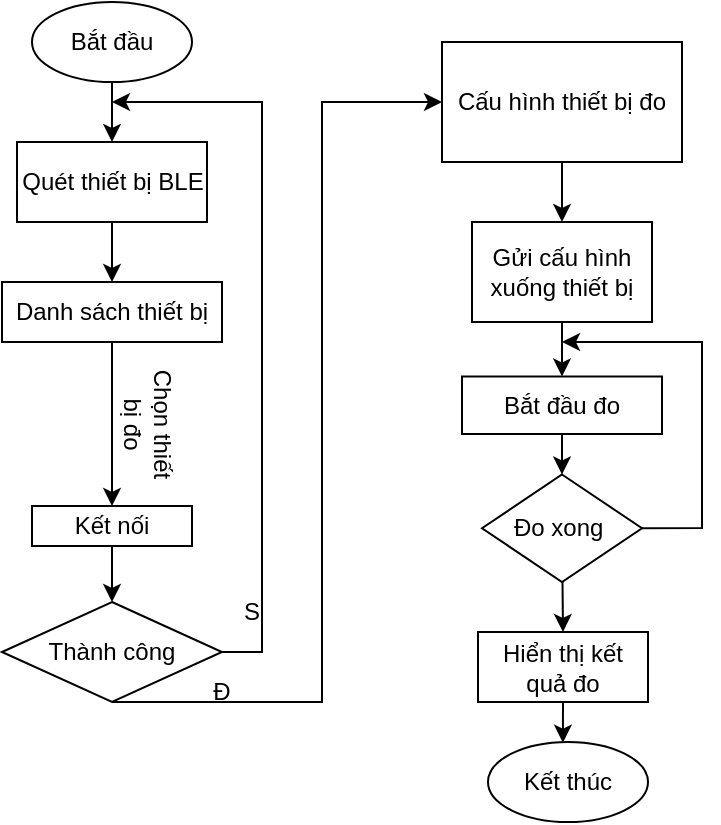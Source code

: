 <mxfile version="24.5.2" type="github">
  <diagram name="Trang-1" id="kK0aBLzPLBjerWkySaad">
    <mxGraphModel dx="978" dy="526" grid="1" gridSize="10" guides="1" tooltips="1" connect="1" arrows="1" fold="1" page="1" pageScale="1" pageWidth="850" pageHeight="1100" math="0" shadow="0">
      <root>
        <mxCell id="0" />
        <mxCell id="1" parent="0" />
        <mxCell id="JSii3hfnWb95b3xY8V0G-1" value="Quét thiết bị BLE" style="rounded=0;whiteSpace=wrap;html=1;" vertex="1" parent="1">
          <mxGeometry x="137.5" y="160" width="95" height="40" as="geometry" />
        </mxCell>
        <mxCell id="JSii3hfnWb95b3xY8V0G-2" value="Bắt đầu" style="ellipse;whiteSpace=wrap;html=1;" vertex="1" parent="1">
          <mxGeometry x="145" y="90" width="80" height="40" as="geometry" />
        </mxCell>
        <mxCell id="JSii3hfnWb95b3xY8V0G-3" value="Danh sách thiết bị" style="rounded=0;whiteSpace=wrap;html=1;" vertex="1" parent="1">
          <mxGeometry x="130" y="230" width="110" height="30" as="geometry" />
        </mxCell>
        <mxCell id="JSii3hfnWb95b3xY8V0G-4" value="Kết nối" style="rounded=0;whiteSpace=wrap;html=1;" vertex="1" parent="1">
          <mxGeometry x="145" y="342" width="80" height="20" as="geometry" />
        </mxCell>
        <mxCell id="JSii3hfnWb95b3xY8V0G-5" value="" style="endArrow=classic;html=1;rounded=0;exitX=0.5;exitY=1;exitDx=0;exitDy=0;" edge="1" parent="1" source="JSii3hfnWb95b3xY8V0G-2" target="JSii3hfnWb95b3xY8V0G-1">
          <mxGeometry width="50" height="50" relative="1" as="geometry">
            <mxPoint x="105" y="300" as="sourcePoint" />
            <mxPoint x="155" y="250" as="targetPoint" />
          </mxGeometry>
        </mxCell>
        <mxCell id="JSii3hfnWb95b3xY8V0G-6" value="" style="endArrow=classic;html=1;rounded=0;exitX=0.5;exitY=1;exitDx=0;exitDy=0;entryX=0.5;entryY=0;entryDx=0;entryDy=0;" edge="1" parent="1" source="JSii3hfnWb95b3xY8V0G-1" target="JSii3hfnWb95b3xY8V0G-3">
          <mxGeometry width="50" height="50" relative="1" as="geometry">
            <mxPoint x="105" y="300" as="sourcePoint" />
            <mxPoint x="155" y="250" as="targetPoint" />
          </mxGeometry>
        </mxCell>
        <mxCell id="JSii3hfnWb95b3xY8V0G-7" value="" style="endArrow=classic;html=1;rounded=0;exitX=0.5;exitY=1;exitDx=0;exitDy=0;entryX=0.5;entryY=0;entryDx=0;entryDy=0;" edge="1" parent="1" source="JSii3hfnWb95b3xY8V0G-3" target="JSii3hfnWb95b3xY8V0G-4">
          <mxGeometry width="50" height="50" relative="1" as="geometry">
            <mxPoint x="105" y="300" as="sourcePoint" />
            <mxPoint x="155" y="250" as="targetPoint" />
          </mxGeometry>
        </mxCell>
        <mxCell id="JSii3hfnWb95b3xY8V0G-8" value="Chọn thiết bị đo" style="text;html=1;align=center;verticalAlign=middle;whiteSpace=wrap;rounded=0;rotation=90;" vertex="1" parent="1">
          <mxGeometry x="171.25" y="286.25" width="62.5" height="30" as="geometry" />
        </mxCell>
        <mxCell id="JSii3hfnWb95b3xY8V0G-9" value="" style="endArrow=classic;html=1;rounded=0;exitX=1;exitY=0.5;exitDx=0;exitDy=0;" edge="1" parent="1" source="JSii3hfnWb95b3xY8V0G-10">
          <mxGeometry width="50" height="50" relative="1" as="geometry">
            <mxPoint x="400" y="350" as="sourcePoint" />
            <mxPoint x="185" y="140" as="targetPoint" />
            <Array as="points">
              <mxPoint x="260" y="415" />
              <mxPoint x="260" y="140" />
            </Array>
          </mxGeometry>
        </mxCell>
        <mxCell id="JSii3hfnWb95b3xY8V0G-10" value="Thành công" style="rhombus;whiteSpace=wrap;html=1;" vertex="1" parent="1">
          <mxGeometry x="130" y="390" width="110" height="50" as="geometry" />
        </mxCell>
        <mxCell id="JSii3hfnWb95b3xY8V0G-11" value="" style="endArrow=classic;html=1;rounded=0;exitX=0.5;exitY=1;exitDx=0;exitDy=0;entryX=0.5;entryY=0;entryDx=0;entryDy=0;" edge="1" parent="1" source="JSii3hfnWb95b3xY8V0G-4" target="JSii3hfnWb95b3xY8V0G-10">
          <mxGeometry width="50" height="50" relative="1" as="geometry">
            <mxPoint x="400" y="350" as="sourcePoint" />
            <mxPoint x="450" y="300" as="targetPoint" />
          </mxGeometry>
        </mxCell>
        <mxCell id="JSii3hfnWb95b3xY8V0G-12" value="S" style="text;html=1;align=center;verticalAlign=middle;whiteSpace=wrap;rounded=0;" vertex="1" parent="1">
          <mxGeometry x="225" y="380" width="60" height="30" as="geometry" />
        </mxCell>
        <mxCell id="JSii3hfnWb95b3xY8V0G-13" value="Cấu hình thiết bị đo" style="rounded=0;whiteSpace=wrap;html=1;" vertex="1" parent="1">
          <mxGeometry x="350" y="110" width="120" height="60" as="geometry" />
        </mxCell>
        <mxCell id="JSii3hfnWb95b3xY8V0G-14" value="" style="endArrow=classic;html=1;rounded=0;exitX=0.5;exitY=1;exitDx=0;exitDy=0;entryX=0;entryY=0.5;entryDx=0;entryDy=0;" edge="1" parent="1" source="JSii3hfnWb95b3xY8V0G-10" target="JSii3hfnWb95b3xY8V0G-13">
          <mxGeometry width="50" height="50" relative="1" as="geometry">
            <mxPoint x="400" y="350" as="sourcePoint" />
            <mxPoint x="450" y="300" as="targetPoint" />
            <Array as="points">
              <mxPoint x="290" y="440" />
              <mxPoint x="290" y="140" />
            </Array>
          </mxGeometry>
        </mxCell>
        <mxCell id="JSii3hfnWb95b3xY8V0G-15" value="Đ" style="text;html=1;align=center;verticalAlign=middle;whiteSpace=wrap;rounded=0;" vertex="1" parent="1">
          <mxGeometry x="210" y="420" width="60" height="30" as="geometry" />
        </mxCell>
        <mxCell id="JSii3hfnWb95b3xY8V0G-16" value="Gửi cấu hình xuống thiết bị" style="rounded=0;whiteSpace=wrap;html=1;" vertex="1" parent="1">
          <mxGeometry x="365" y="200" width="90" height="50" as="geometry" />
        </mxCell>
        <mxCell id="JSii3hfnWb95b3xY8V0G-17" value="" style="endArrow=classic;html=1;rounded=0;exitX=0.5;exitY=1;exitDx=0;exitDy=0;entryX=0.5;entryY=0;entryDx=0;entryDy=0;" edge="1" parent="1" source="JSii3hfnWb95b3xY8V0G-13" target="JSii3hfnWb95b3xY8V0G-16">
          <mxGeometry width="50" height="50" relative="1" as="geometry">
            <mxPoint x="400" y="350" as="sourcePoint" />
            <mxPoint x="450" y="300" as="targetPoint" />
          </mxGeometry>
        </mxCell>
        <mxCell id="JSii3hfnWb95b3xY8V0G-18" value="Bắt đầu đo" style="rounded=0;whiteSpace=wrap;html=1;" vertex="1" parent="1">
          <mxGeometry x="360" y="277.25" width="100" height="28.75" as="geometry" />
        </mxCell>
        <mxCell id="JSii3hfnWb95b3xY8V0G-19" value="" style="endArrow=classic;html=1;rounded=0;exitX=0.5;exitY=1;exitDx=0;exitDy=0;" edge="1" parent="1" source="JSii3hfnWb95b3xY8V0G-16" target="JSii3hfnWb95b3xY8V0G-18">
          <mxGeometry width="50" height="50" relative="1" as="geometry">
            <mxPoint x="400" y="250" as="sourcePoint" />
            <mxPoint x="450" y="200" as="targetPoint" />
          </mxGeometry>
        </mxCell>
        <mxCell id="JSii3hfnWb95b3xY8V0G-20" value="Đo xong&amp;nbsp;" style="rhombus;whiteSpace=wrap;html=1;" vertex="1" parent="1">
          <mxGeometry x="370" y="326.25" width="80" height="53.75" as="geometry" />
        </mxCell>
        <mxCell id="JSii3hfnWb95b3xY8V0G-21" value="" style="endArrow=classic;html=1;rounded=0;exitX=0.5;exitY=1;exitDx=0;exitDy=0;" edge="1" parent="1" source="JSii3hfnWb95b3xY8V0G-18" target="JSii3hfnWb95b3xY8V0G-20">
          <mxGeometry width="50" height="50" relative="1" as="geometry">
            <mxPoint x="400" y="250" as="sourcePoint" />
            <mxPoint x="450" y="200" as="targetPoint" />
          </mxGeometry>
        </mxCell>
        <mxCell id="JSii3hfnWb95b3xY8V0G-22" value="" style="endArrow=classic;html=1;rounded=0;exitX=1;exitY=0.5;exitDx=0;exitDy=0;" edge="1" parent="1" source="JSii3hfnWb95b3xY8V0G-20">
          <mxGeometry width="50" height="50" relative="1" as="geometry">
            <mxPoint x="400" y="250" as="sourcePoint" />
            <mxPoint x="410" y="260" as="targetPoint" />
            <Array as="points">
              <mxPoint x="480" y="353" />
              <mxPoint x="480" y="260" />
            </Array>
          </mxGeometry>
        </mxCell>
        <mxCell id="JSii3hfnWb95b3xY8V0G-23" value="Hiển thị kết quả đo" style="rounded=0;whiteSpace=wrap;html=1;" vertex="1" parent="1">
          <mxGeometry x="368" y="405" width="85" height="35" as="geometry" />
        </mxCell>
        <mxCell id="JSii3hfnWb95b3xY8V0G-24" value="" style="endArrow=classic;html=1;rounded=0;entryX=0.5;entryY=0;entryDx=0;entryDy=0;" edge="1" parent="1" source="JSii3hfnWb95b3xY8V0G-20" target="JSii3hfnWb95b3xY8V0G-23">
          <mxGeometry width="50" height="50" relative="1" as="geometry">
            <mxPoint x="400" y="250" as="sourcePoint" />
            <mxPoint x="450" y="200" as="targetPoint" />
          </mxGeometry>
        </mxCell>
        <mxCell id="JSii3hfnWb95b3xY8V0G-25" value="Kết thúc" style="ellipse;whiteSpace=wrap;html=1;" vertex="1" parent="1">
          <mxGeometry x="373" y="460" width="80" height="40" as="geometry" />
        </mxCell>
        <mxCell id="JSii3hfnWb95b3xY8V0G-26" value="" style="endArrow=classic;html=1;rounded=0;exitX=0.5;exitY=1;exitDx=0;exitDy=0;entryX=0.468;entryY=0.009;entryDx=0;entryDy=0;entryPerimeter=0;" edge="1" parent="1" source="JSii3hfnWb95b3xY8V0G-23" target="JSii3hfnWb95b3xY8V0G-25">
          <mxGeometry width="50" height="50" relative="1" as="geometry">
            <mxPoint x="410" y="270" as="sourcePoint" />
            <mxPoint x="460" y="220" as="targetPoint" />
          </mxGeometry>
        </mxCell>
      </root>
    </mxGraphModel>
  </diagram>
</mxfile>
